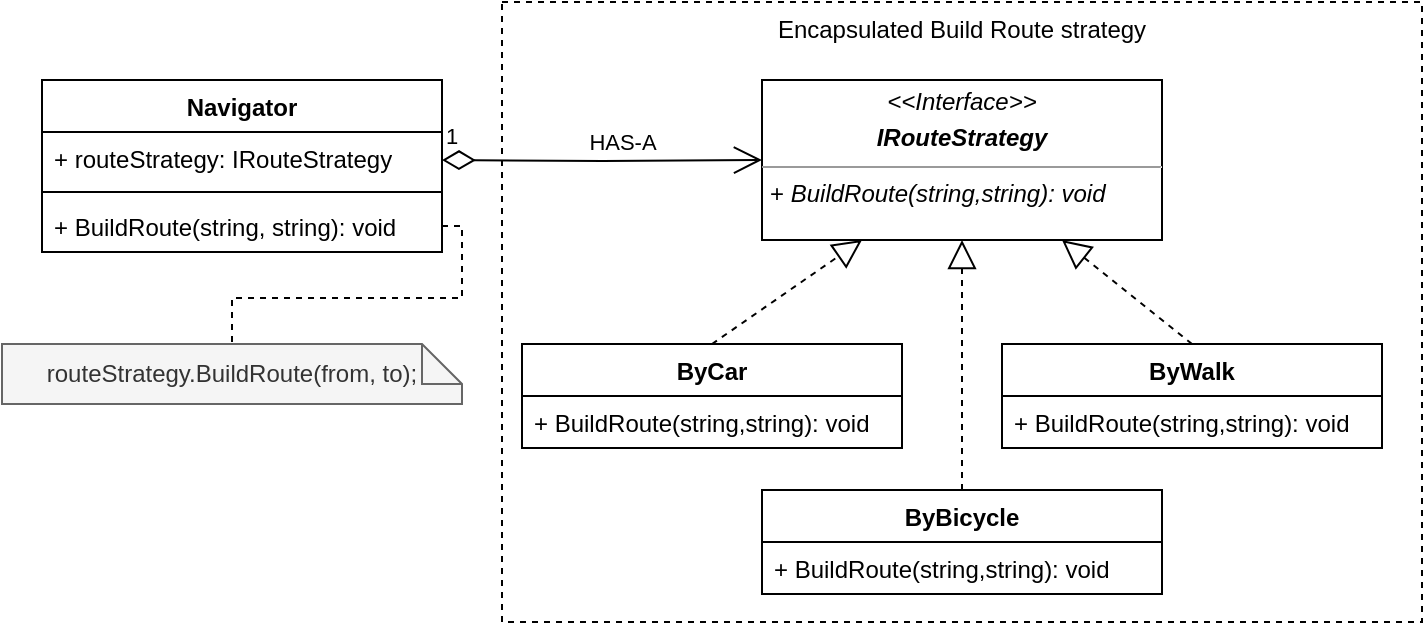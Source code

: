 <mxfile version="21.1.5" type="device">
  <diagram name="Page-1" id="-1dcQAEnModNl6x-fjU3">
    <mxGraphModel dx="1498" dy="786" grid="1" gridSize="10" guides="1" tooltips="1" connect="1" arrows="1" fold="1" page="1" pageScale="1" pageWidth="850" pageHeight="1100" math="0" shadow="0">
      <root>
        <mxCell id="0" />
        <mxCell id="1" parent="0" />
        <mxCell id="IPyDk9mUC_y_oGqltNyG-34" value="Encapsulated Build Route strategy" style="rounded=0;whiteSpace=wrap;html=1;align=center;verticalAlign=top;dashed=1;" parent="1" vertex="1">
          <mxGeometry x="260" y="280" width="460" height="310" as="geometry" />
        </mxCell>
        <mxCell id="IPyDk9mUC_y_oGqltNyG-6" value="Navigator" style="swimlane;fontStyle=1;align=center;verticalAlign=top;childLayout=stackLayout;horizontal=1;startSize=26;horizontalStack=0;resizeParent=1;resizeParentMax=0;resizeLast=0;collapsible=1;marginBottom=0;whiteSpace=wrap;html=1;" parent="1" vertex="1">
          <mxGeometry x="30" y="319" width="200" height="86" as="geometry" />
        </mxCell>
        <mxCell id="IPyDk9mUC_y_oGqltNyG-7" value="&lt;div&gt;+ routeStrategy: IRouteStrategy&lt;/div&gt;&lt;div&gt;&lt;br&gt;&lt;/div&gt;" style="text;strokeColor=none;fillColor=none;align=left;verticalAlign=top;spacingLeft=4;spacingRight=4;overflow=hidden;rotatable=0;points=[[0,0.5],[1,0.5]];portConstraint=eastwest;whiteSpace=wrap;html=1;" parent="IPyDk9mUC_y_oGqltNyG-6" vertex="1">
          <mxGeometry y="26" width="200" height="26" as="geometry" />
        </mxCell>
        <mxCell id="IPyDk9mUC_y_oGqltNyG-8" value="" style="line;strokeWidth=1;fillColor=none;align=left;verticalAlign=middle;spacingTop=-1;spacingLeft=3;spacingRight=3;rotatable=0;labelPosition=right;points=[];portConstraint=eastwest;strokeColor=inherit;" parent="IPyDk9mUC_y_oGqltNyG-6" vertex="1">
          <mxGeometry y="52" width="200" height="8" as="geometry" />
        </mxCell>
        <mxCell id="IPyDk9mUC_y_oGqltNyG-9" value="+ BuildRoute(string, string): void" style="text;strokeColor=none;fillColor=none;align=left;verticalAlign=top;spacingLeft=4;spacingRight=4;overflow=hidden;rotatable=0;points=[[0,0.5],[1,0.5]];portConstraint=eastwest;whiteSpace=wrap;html=1;" parent="IPyDk9mUC_y_oGqltNyG-6" vertex="1">
          <mxGeometry y="60" width="200" height="26" as="geometry" />
        </mxCell>
        <mxCell id="IPyDk9mUC_y_oGqltNyG-13" value="1" style="endArrow=open;html=1;endSize=12;startArrow=diamondThin;startSize=14;startFill=0;edgeStyle=orthogonalEdgeStyle;align=left;verticalAlign=bottom;rounded=0;entryX=0;entryY=0.5;entryDx=0;entryDy=0;" parent="1" target="IPyDk9mUC_y_oGqltNyG-23" edge="1">
          <mxGeometry x="-1" y="3" relative="1" as="geometry">
            <mxPoint x="230" y="359" as="sourcePoint" />
            <mxPoint x="390" y="360" as="targetPoint" />
          </mxGeometry>
        </mxCell>
        <mxCell id="puqbBpfIGdzjwdi_X_jo-1" value="&lt;div&gt;HAS-A&lt;/div&gt;" style="edgeLabel;html=1;align=center;verticalAlign=middle;resizable=0;points=[];" vertex="1" connectable="0" parent="IPyDk9mUC_y_oGqltNyG-13">
          <mxGeometry x="0.75" y="1" relative="1" as="geometry">
            <mxPoint x="-50" y="-8" as="offset" />
          </mxGeometry>
        </mxCell>
        <mxCell id="IPyDk9mUC_y_oGqltNyG-14" value="ByCar" style="swimlane;fontStyle=1;align=center;verticalAlign=top;childLayout=stackLayout;horizontal=1;startSize=26;horizontalStack=0;resizeParent=1;resizeParentMax=0;resizeLast=0;collapsible=1;marginBottom=0;whiteSpace=wrap;html=1;" parent="1" vertex="1">
          <mxGeometry x="270" y="451" width="190" height="52" as="geometry" />
        </mxCell>
        <mxCell id="IPyDk9mUC_y_oGqltNyG-17" value="+ BuildRoute(string,string): void" style="text;strokeColor=none;fillColor=none;align=left;verticalAlign=top;spacingLeft=4;spacingRight=4;overflow=hidden;rotatable=0;points=[[0,0.5],[1,0.5]];portConstraint=eastwest;whiteSpace=wrap;html=1;" parent="IPyDk9mUC_y_oGqltNyG-14" vertex="1">
          <mxGeometry y="26" width="190" height="26" as="geometry" />
        </mxCell>
        <mxCell id="IPyDk9mUC_y_oGqltNyG-20" value="" style="endArrow=block;dashed=1;endFill=0;endSize=12;html=1;rounded=0;exitX=0.5;exitY=0;exitDx=0;exitDy=0;entryX=0.25;entryY=1;entryDx=0;entryDy=0;" parent="1" source="IPyDk9mUC_y_oGqltNyG-14" target="IPyDk9mUC_y_oGqltNyG-23" edge="1">
          <mxGeometry width="160" relative="1" as="geometry">
            <mxPoint x="640" y="441" as="sourcePoint" />
            <mxPoint x="450" y="395.5" as="targetPoint" />
          </mxGeometry>
        </mxCell>
        <mxCell id="IPyDk9mUC_y_oGqltNyG-23" value="&lt;p style=&quot;margin:0px;margin-top:4px;text-align:center;&quot;&gt;&lt;i&gt;&amp;lt;&amp;lt;Interface&amp;gt;&amp;gt;&lt;/i&gt;&lt;/p&gt;&lt;p style=&quot;margin:0px;margin-top:4px;text-align:center;&quot;&gt;&lt;b&gt;&lt;i&gt;IRouteStrategy&lt;/i&gt;&lt;/b&gt;&lt;/p&gt;&lt;hr size=&quot;1&quot;&gt;&lt;p style=&quot;margin:0px;margin-left:4px;&quot;&gt;+ &lt;i&gt;BuildRoute(string,string): void&lt;/i&gt;&lt;/p&gt;" style="verticalAlign=top;align=left;overflow=fill;fontSize=12;fontFamily=Helvetica;html=1;whiteSpace=wrap;" parent="1" vertex="1">
          <mxGeometry x="390" y="319" width="200" height="80" as="geometry" />
        </mxCell>
        <mxCell id="IPyDk9mUC_y_oGqltNyG-24" value="ByBicycle" style="swimlane;fontStyle=1;align=center;verticalAlign=top;childLayout=stackLayout;horizontal=1;startSize=26;horizontalStack=0;resizeParent=1;resizeParentMax=0;resizeLast=0;collapsible=1;marginBottom=0;whiteSpace=wrap;html=1;" parent="1" vertex="1">
          <mxGeometry x="390" y="524" width="200" height="52" as="geometry" />
        </mxCell>
        <mxCell id="IPyDk9mUC_y_oGqltNyG-25" value="+ BuildRoute(string,string): void" style="text;strokeColor=none;fillColor=none;align=left;verticalAlign=top;spacingLeft=4;spacingRight=4;overflow=hidden;rotatable=0;points=[[0,0.5],[1,0.5]];portConstraint=eastwest;whiteSpace=wrap;html=1;" parent="IPyDk9mUC_y_oGqltNyG-24" vertex="1">
          <mxGeometry y="26" width="200" height="26" as="geometry" />
        </mxCell>
        <mxCell id="IPyDk9mUC_y_oGqltNyG-27" value="ByWalk" style="swimlane;fontStyle=1;align=center;verticalAlign=top;childLayout=stackLayout;horizontal=1;startSize=26;horizontalStack=0;resizeParent=1;resizeParentMax=0;resizeLast=0;collapsible=1;marginBottom=0;whiteSpace=wrap;html=1;" parent="1" vertex="1">
          <mxGeometry x="510" y="451" width="190" height="52" as="geometry" />
        </mxCell>
        <mxCell id="IPyDk9mUC_y_oGqltNyG-28" value="+ BuildRoute(string,string): void" style="text;strokeColor=none;fillColor=none;align=left;verticalAlign=top;spacingLeft=4;spacingRight=4;overflow=hidden;rotatable=0;points=[[0,0.5],[1,0.5]];portConstraint=eastwest;whiteSpace=wrap;html=1;" parent="IPyDk9mUC_y_oGqltNyG-27" vertex="1">
          <mxGeometry y="26" width="190" height="26" as="geometry" />
        </mxCell>
        <mxCell id="IPyDk9mUC_y_oGqltNyG-31" value="" style="endArrow=block;dashed=1;endFill=0;endSize=12;html=1;rounded=0;exitX=0.5;exitY=0;exitDx=0;exitDy=0;entryX=0.5;entryY=1;entryDx=0;entryDy=0;" parent="1" source="IPyDk9mUC_y_oGqltNyG-24" target="IPyDk9mUC_y_oGqltNyG-23" edge="1">
          <mxGeometry width="160" relative="1" as="geometry">
            <mxPoint x="650" y="421" as="sourcePoint" />
            <mxPoint x="510" y="401" as="targetPoint" />
          </mxGeometry>
        </mxCell>
        <mxCell id="IPyDk9mUC_y_oGqltNyG-32" value="" style="endArrow=block;dashed=1;endFill=0;endSize=12;html=1;rounded=0;exitX=0.5;exitY=0;exitDx=0;exitDy=0;entryX=0.75;entryY=1;entryDx=0;entryDy=0;" parent="1" source="IPyDk9mUC_y_oGqltNyG-27" target="IPyDk9mUC_y_oGqltNyG-23" edge="1">
          <mxGeometry width="160" relative="1" as="geometry">
            <mxPoint x="640" y="421" as="sourcePoint" />
            <mxPoint x="800" y="421" as="targetPoint" />
          </mxGeometry>
        </mxCell>
        <mxCell id="IPyDk9mUC_y_oGqltNyG-38" value="routeStrategy.BuildRoute(from, to);" style="shape=note;size=20;whiteSpace=wrap;html=1;fillColor=#f5f5f5;fontColor=#333333;strokeColor=#666666;" parent="1" vertex="1">
          <mxGeometry x="10" y="451" width="230" height="30" as="geometry" />
        </mxCell>
        <mxCell id="IPyDk9mUC_y_oGqltNyG-45" style="edgeStyle=orthogonalEdgeStyle;rounded=0;orthogonalLoop=1;jettySize=auto;html=1;exitX=1;exitY=0.5;exitDx=0;exitDy=0;dashed=1;endArrow=none;endFill=0;" parent="1" source="IPyDk9mUC_y_oGqltNyG-9" target="IPyDk9mUC_y_oGqltNyG-38" edge="1">
          <mxGeometry relative="1" as="geometry">
            <Array as="points">
              <mxPoint x="240" y="392" />
              <mxPoint x="240" y="428" />
              <mxPoint x="125" y="428" />
            </Array>
          </mxGeometry>
        </mxCell>
      </root>
    </mxGraphModel>
  </diagram>
</mxfile>

